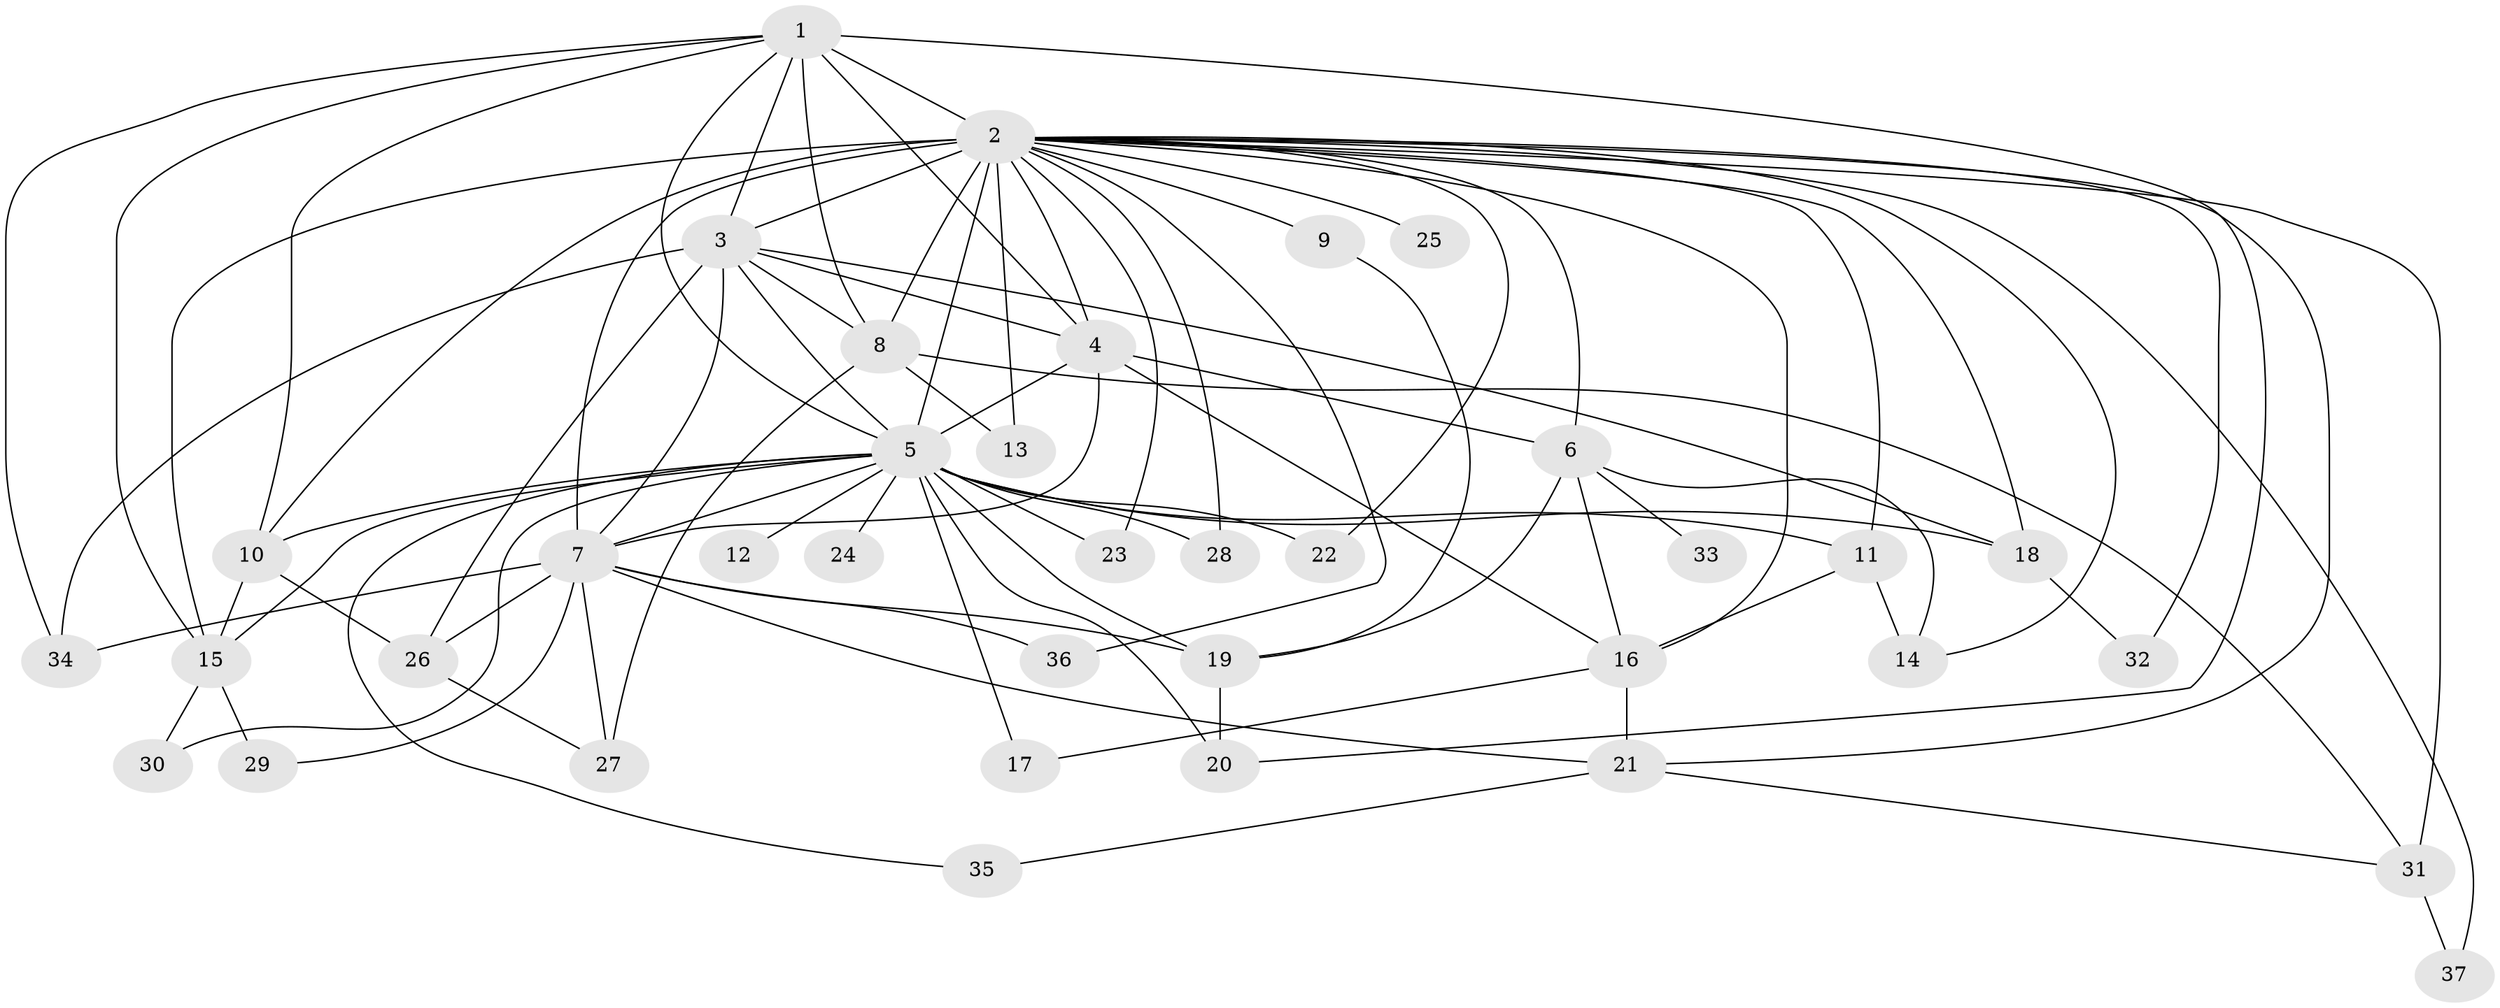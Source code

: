 // original degree distribution, {15: 0.022222222222222223, 26: 0.011111111111111112, 18: 0.022222222222222223, 22: 0.011111111111111112, 20: 0.011111111111111112, 14: 0.022222222222222223, 29: 0.011111111111111112, 8: 0.011111111111111112, 3: 0.23333333333333334, 4: 0.1111111111111111, 5: 0.044444444444444446, 2: 0.4888888888888889}
// Generated by graph-tools (version 1.1) at 2025/49/03/04/25 22:49:43]
// undirected, 37 vertices, 87 edges
graph export_dot {
  node [color=gray90,style=filled];
  1;
  2;
  3;
  4;
  5;
  6;
  7;
  8;
  9;
  10;
  11;
  12;
  13;
  14;
  15;
  16;
  17;
  18;
  19;
  20;
  21;
  22;
  23;
  24;
  25;
  26;
  27;
  28;
  29;
  30;
  31;
  32;
  33;
  34;
  35;
  36;
  37;
  1 -- 2 [weight=5.0];
  1 -- 3 [weight=3.0];
  1 -- 4 [weight=1.0];
  1 -- 5 [weight=1.0];
  1 -- 8 [weight=1.0];
  1 -- 10 [weight=1.0];
  1 -- 15 [weight=1.0];
  1 -- 20 [weight=1.0];
  1 -- 34 [weight=1.0];
  2 -- 3 [weight=10.0];
  2 -- 4 [weight=5.0];
  2 -- 5 [weight=5.0];
  2 -- 6 [weight=3.0];
  2 -- 7 [weight=11.0];
  2 -- 8 [weight=2.0];
  2 -- 9 [weight=5.0];
  2 -- 10 [weight=1.0];
  2 -- 11 [weight=2.0];
  2 -- 13 [weight=1.0];
  2 -- 14 [weight=1.0];
  2 -- 15 [weight=1.0];
  2 -- 16 [weight=1.0];
  2 -- 18 [weight=1.0];
  2 -- 21 [weight=1.0];
  2 -- 22 [weight=2.0];
  2 -- 23 [weight=2.0];
  2 -- 25 [weight=3.0];
  2 -- 28 [weight=2.0];
  2 -- 31 [weight=2.0];
  2 -- 32 [weight=2.0];
  2 -- 36 [weight=1.0];
  2 -- 37 [weight=1.0];
  3 -- 4 [weight=3.0];
  3 -- 5 [weight=3.0];
  3 -- 7 [weight=3.0];
  3 -- 8 [weight=2.0];
  3 -- 18 [weight=1.0];
  3 -- 26 [weight=2.0];
  3 -- 34 [weight=2.0];
  4 -- 5 [weight=1.0];
  4 -- 6 [weight=1.0];
  4 -- 7 [weight=2.0];
  4 -- 16 [weight=1.0];
  5 -- 7 [weight=1.0];
  5 -- 10 [weight=2.0];
  5 -- 11 [weight=1.0];
  5 -- 12 [weight=1.0];
  5 -- 15 [weight=1.0];
  5 -- 17 [weight=1.0];
  5 -- 18 [weight=1.0];
  5 -- 19 [weight=2.0];
  5 -- 20 [weight=1.0];
  5 -- 22 [weight=1.0];
  5 -- 23 [weight=1.0];
  5 -- 24 [weight=1.0];
  5 -- 28 [weight=1.0];
  5 -- 30 [weight=1.0];
  5 -- 35 [weight=1.0];
  6 -- 14 [weight=1.0];
  6 -- 16 [weight=1.0];
  6 -- 19 [weight=1.0];
  6 -- 33 [weight=1.0];
  7 -- 19 [weight=1.0];
  7 -- 21 [weight=1.0];
  7 -- 26 [weight=1.0];
  7 -- 27 [weight=1.0];
  7 -- 29 [weight=1.0];
  7 -- 34 [weight=1.0];
  7 -- 36 [weight=1.0];
  8 -- 13 [weight=1.0];
  8 -- 27 [weight=1.0];
  8 -- 31 [weight=1.0];
  9 -- 19 [weight=1.0];
  10 -- 15 [weight=1.0];
  10 -- 26 [weight=1.0];
  11 -- 14 [weight=2.0];
  11 -- 16 [weight=1.0];
  15 -- 29 [weight=1.0];
  15 -- 30 [weight=1.0];
  16 -- 17 [weight=1.0];
  16 -- 21 [weight=1.0];
  18 -- 32 [weight=1.0];
  19 -- 20 [weight=1.0];
  21 -- 31 [weight=1.0];
  21 -- 35 [weight=1.0];
  26 -- 27 [weight=1.0];
  31 -- 37 [weight=1.0];
}
